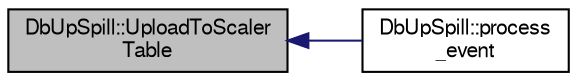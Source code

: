 digraph "DbUpSpill::UploadToScalerTable"
{
  bgcolor="transparent";
  edge [fontname="FreeSans",fontsize="10",labelfontname="FreeSans",labelfontsize="10"];
  node [fontname="FreeSans",fontsize="10",shape=record];
  rankdir="LR";
  Node1 [label="DbUpSpill::UploadToScaler\lTable",height=0.2,width=0.4,color="black", fillcolor="grey75", style="filled" fontcolor="black"];
  Node1 -> Node2 [dir="back",color="midnightblue",fontsize="10",style="solid",fontname="FreeSans"];
  Node2 [label="DbUpSpill::process\l_event",height=0.2,width=0.4,color="black",URL="$da/dbe/classDbUpSpill.html#a40696735da3084f1e3e649bff1e63379"];
}
